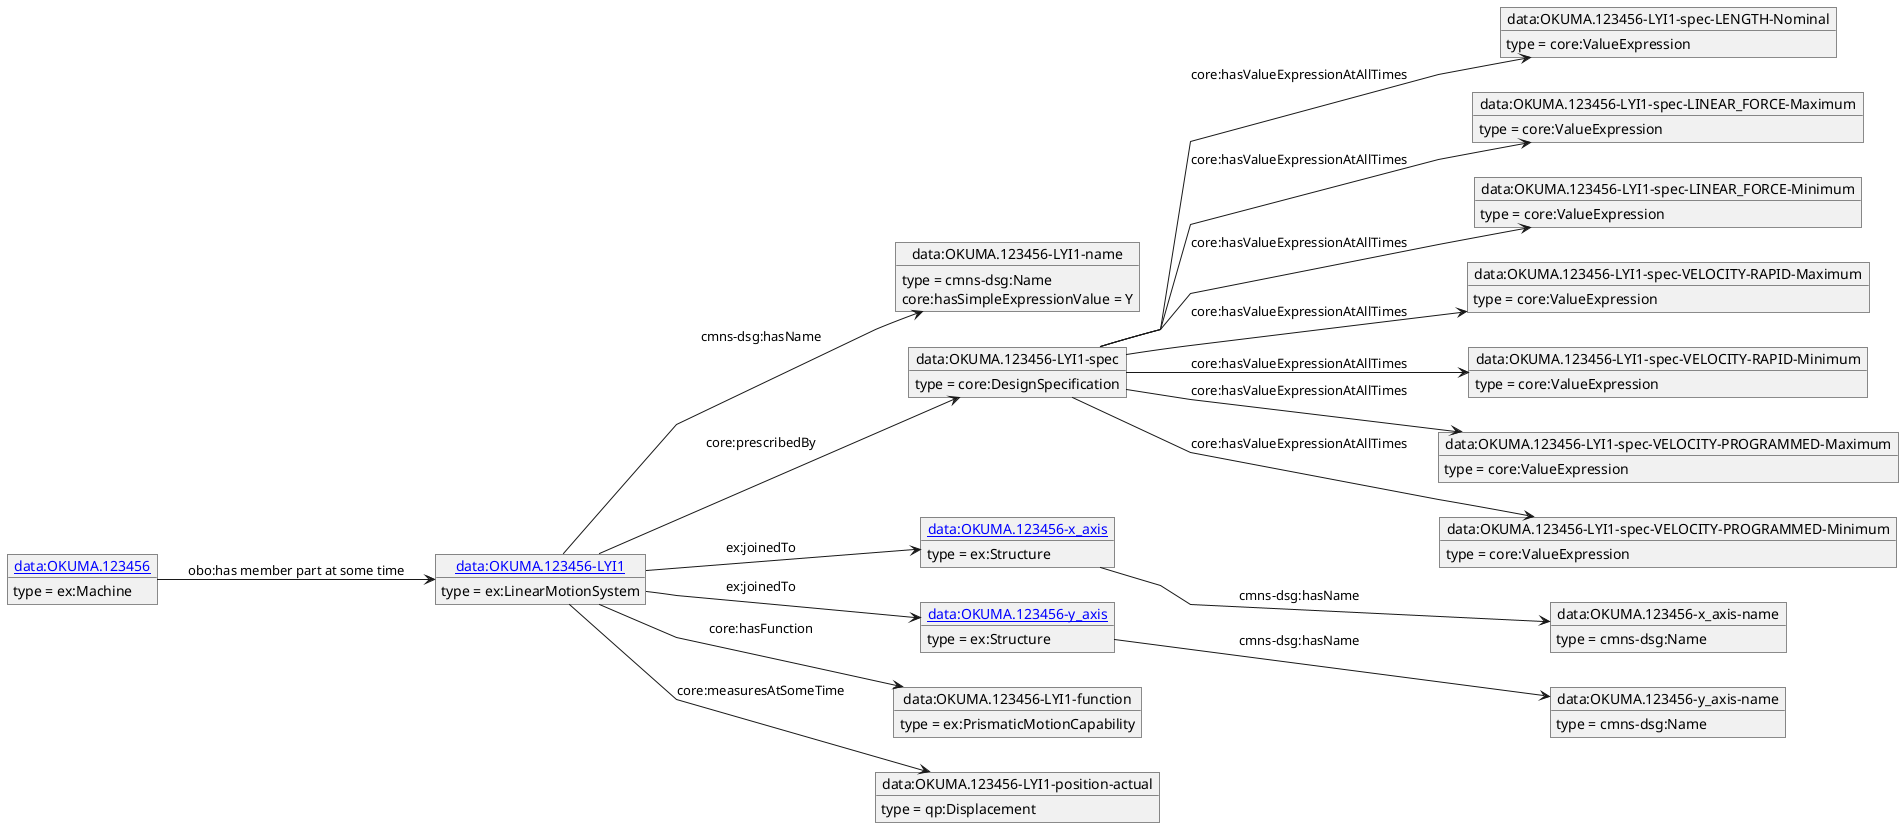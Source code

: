 @startuml
skinparam linetype polyline
left to right direction
object "[[./OKUMA.123456-LYI1.html data:OKUMA.123456-LYI1]]" as o1 {
 type = ex:LinearMotionSystem
 }
object "data:OKUMA.123456-LYI1-name" as o2 {
 type = cmns-dsg:Name
 }
object "data:OKUMA.123456-LYI1-spec" as o3 {
 type = core:DesignSpecification
 }
object "data:OKUMA.123456-LYI1-spec-LENGTH-Nominal" as o4 {
 type = core:ValueExpression
 }
object "data:OKUMA.123456-LYI1-spec-LINEAR_FORCE-Maximum" as o5 {
 type = core:ValueExpression
 }
object "data:OKUMA.123456-LYI1-spec-LINEAR_FORCE-Minimum" as o6 {
 type = core:ValueExpression
 }
object "data:OKUMA.123456-LYI1-spec-VELOCITY-RAPID-Maximum" as o7 {
 type = core:ValueExpression
 }
object "data:OKUMA.123456-LYI1-spec-VELOCITY-RAPID-Minimum" as o8 {
 type = core:ValueExpression
 }
object "data:OKUMA.123456-LYI1-spec-VELOCITY-PROGRAMMED-Maximum" as o9 {
 type = core:ValueExpression
 }
object "data:OKUMA.123456-LYI1-spec-VELOCITY-PROGRAMMED-Minimum" as o10 {
 type = core:ValueExpression
 }
object "[[./OKUMA.123456-x_axis.html data:OKUMA.123456-x_axis]]" as o11 {
 type = ex:Structure
 }
object "data:OKUMA.123456-x_axis-name" as o12 {
 type = cmns-dsg:Name
 }
object "[[./OKUMA.123456-y_axis.html data:OKUMA.123456-y_axis]]" as o13 {
 type = ex:Structure
 }
object "data:OKUMA.123456-y_axis-name" as o14 {
 type = cmns-dsg:Name
 }
object "data:OKUMA.123456-LYI1-function" as o15 {
 type = ex:PrismaticMotionCapability
 }
object "data:OKUMA.123456-LYI1-position-actual" as o16 {
 type = qp:Displacement
 }
object "[[./OKUMA.123456.html data:OKUMA.123456]]" as o17 {
 type = ex:Machine
 }
o1 --> o2 : cmns-dsg:hasName
o2 : core:hasSimpleExpressionValue = Y
o1 --> o3 : core:prescribedBy
o3 --> o4 : core:hasValueExpressionAtAllTimes
o3 --> o5 : core:hasValueExpressionAtAllTimes
o3 --> o6 : core:hasValueExpressionAtAllTimes
o3 --> o7 : core:hasValueExpressionAtAllTimes
o3 --> o8 : core:hasValueExpressionAtAllTimes
o3 --> o9 : core:hasValueExpressionAtAllTimes
o3 --> o10 : core:hasValueExpressionAtAllTimes
o1 --> o11 : ex:joinedTo
o11 --> o12 : cmns-dsg:hasName
o1 --> o13 : ex:joinedTo
o13 --> o14 : cmns-dsg:hasName
o1 --> o15 : core:hasFunction
o1 --> o16 : core:measuresAtSomeTime
o17 --> o1 : obo:has member part at some time
@enduml
